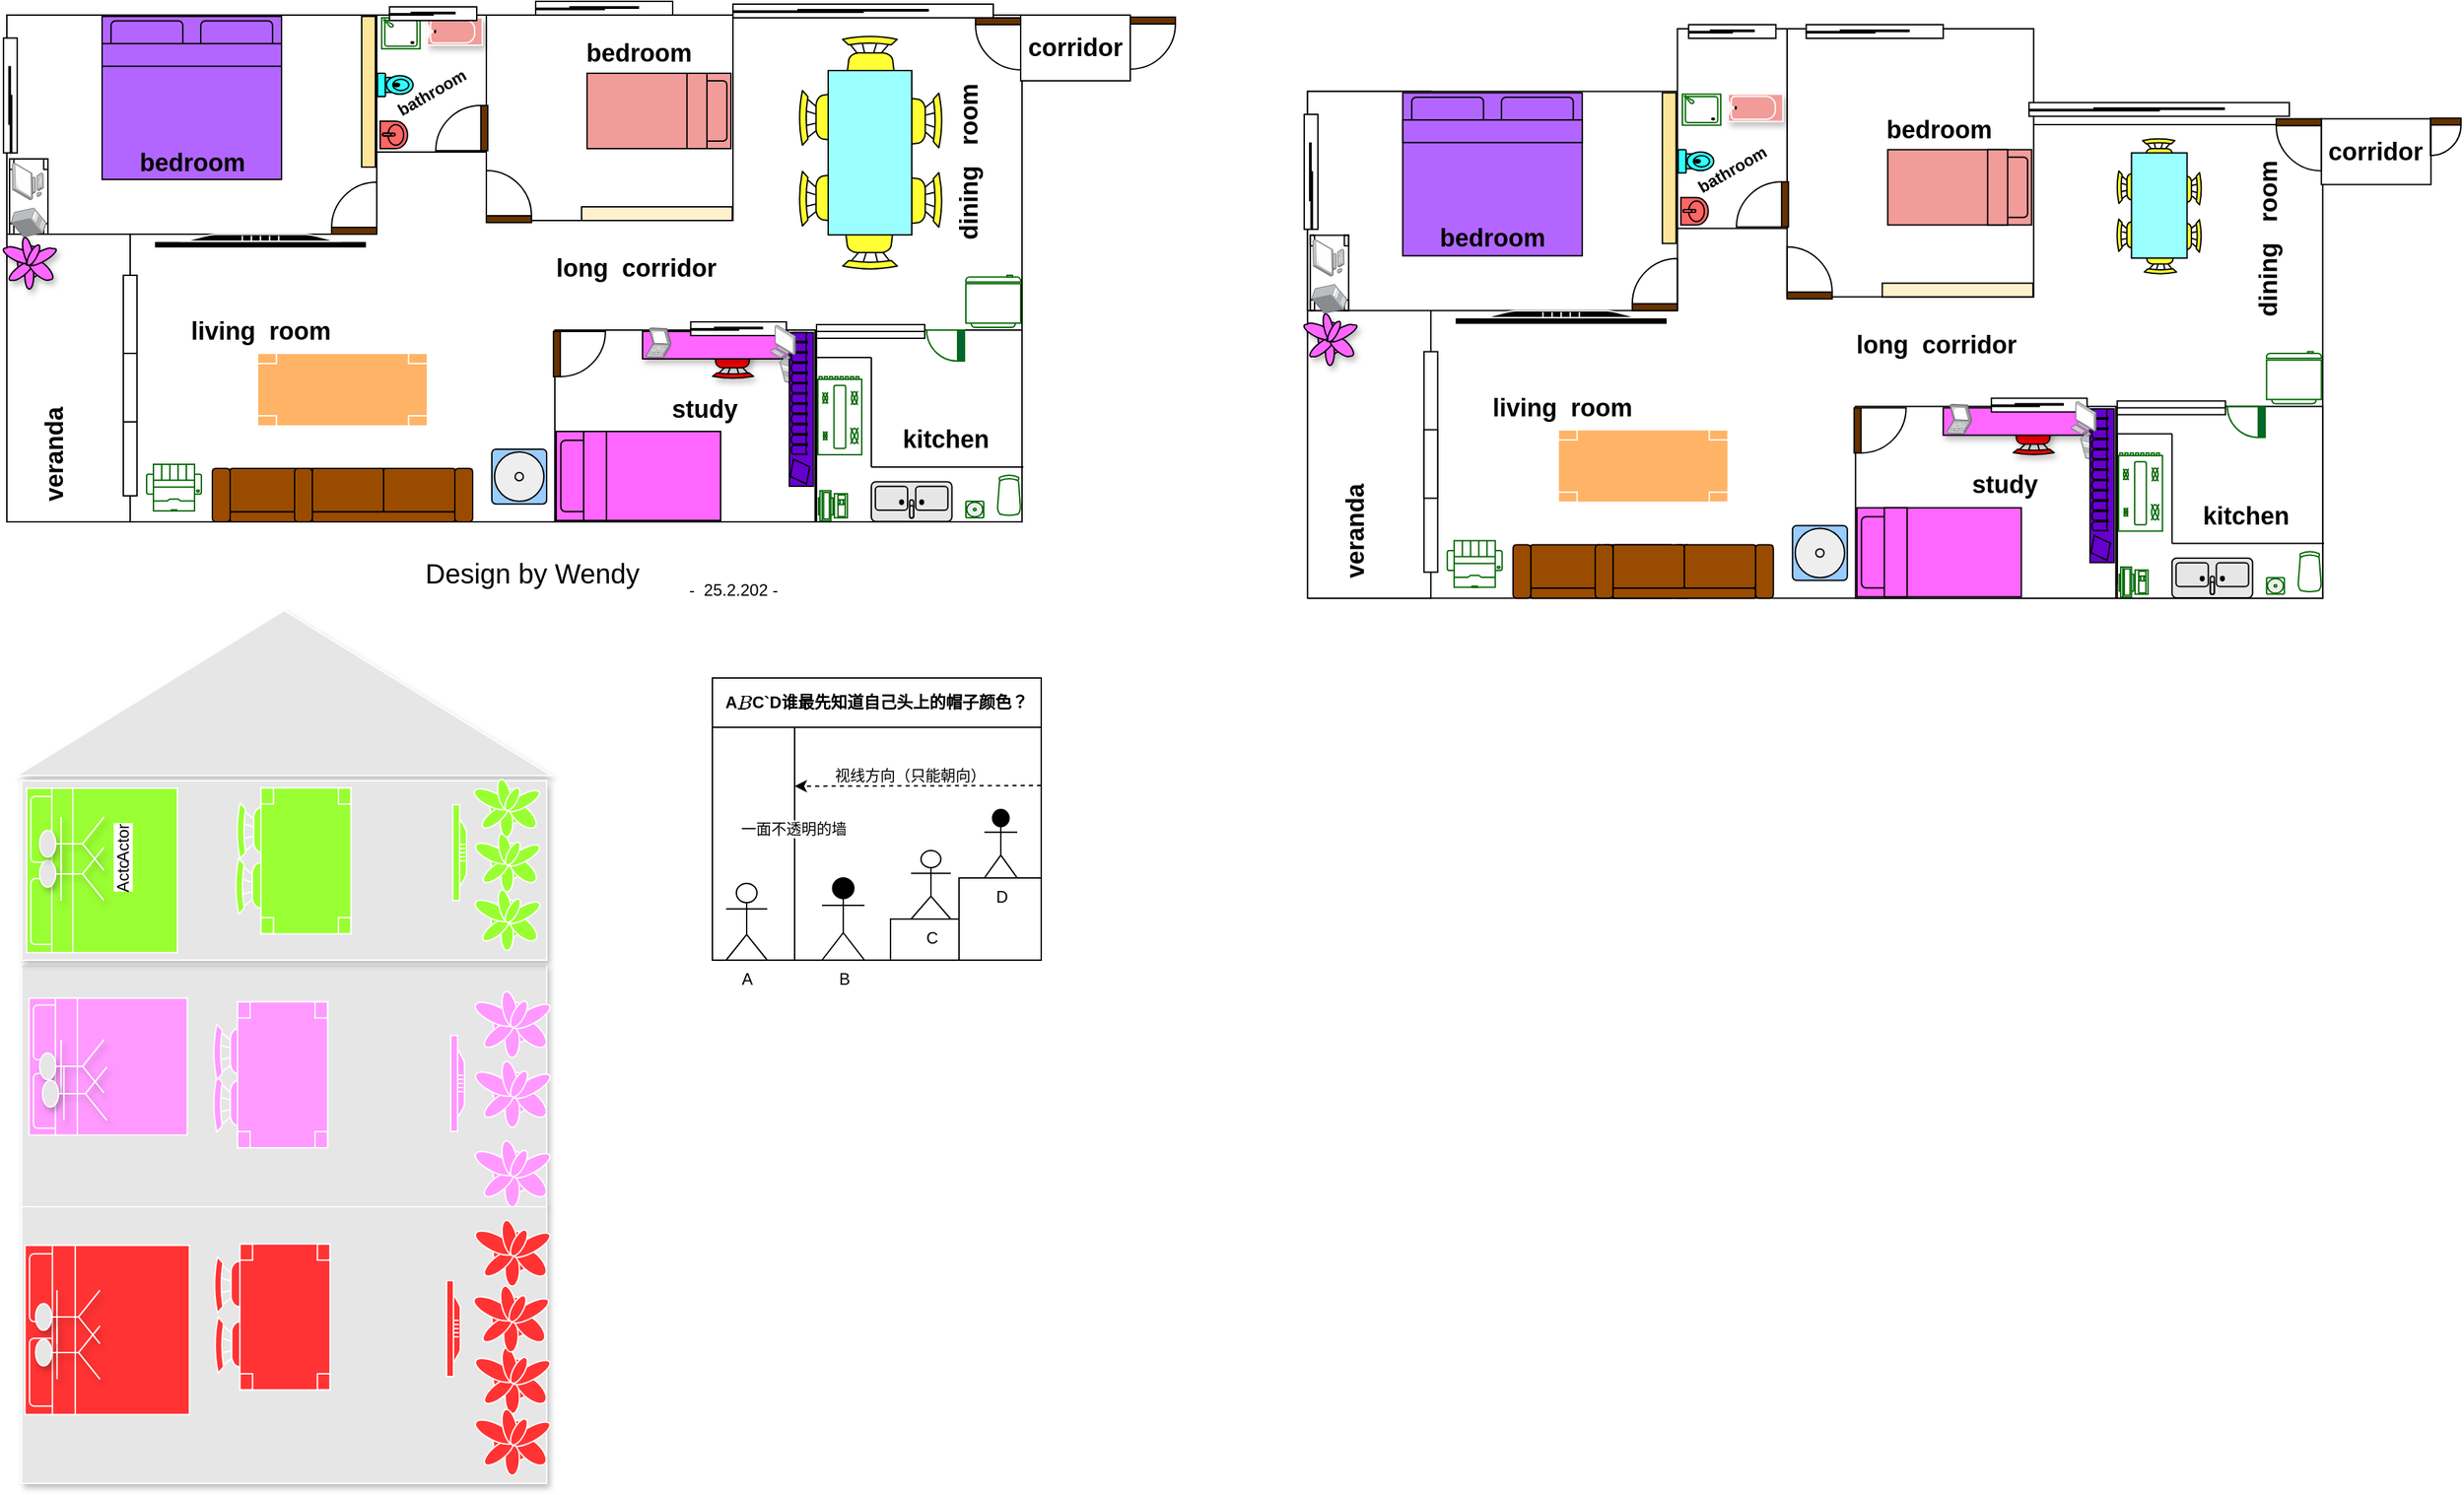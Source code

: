 <mxfile version="24.7.6">
  <diagram id="24tdBSW1BoV3ZYzvm1cO" name="Page-1">
    <mxGraphModel dx="1434" dy="738" grid="1" gridSize="10" guides="1" tooltips="1" connect="1" arrows="1" fold="1" page="1" pageScale="1" pageWidth="827" pageHeight="1169" math="0" shadow="0">
      <root>
        <mxCell id="0" />
        <mxCell id="1" parent="0" />
        <mxCell id="zgoeCQH34Uc6cHmjap-R-1" value="" style="rounded=0;whiteSpace=wrap;html=1;" parent="1" vertex="1">
          <mxGeometry x="41" y="60" width="740" height="370" as="geometry" />
        </mxCell>
        <mxCell id="zgoeCQH34Uc6cHmjap-R-2" value="" style="rounded=0;whiteSpace=wrap;html=1;" parent="1" vertex="1">
          <mxGeometry x="40" y="60" width="90" height="370" as="geometry" />
        </mxCell>
        <mxCell id="zgoeCQH34Uc6cHmjap-R-3" value="" style="rounded=0;whiteSpace=wrap;html=1;" parent="1" vertex="1">
          <mxGeometry x="125" y="250" width="10" height="161" as="geometry" />
        </mxCell>
        <mxCell id="zgoeCQH34Uc6cHmjap-R-4" value="" style="rounded=0;whiteSpace=wrap;html=1;" parent="1" vertex="1">
          <mxGeometry x="125" y="307" width="10" height="50" as="geometry" />
        </mxCell>
        <mxCell id="zgoeCQH34Uc6cHmjap-R-5" value="" style="rounded=0;whiteSpace=wrap;html=1;" parent="1" vertex="1">
          <mxGeometry x="40" y="60" width="270" height="160" as="geometry" />
        </mxCell>
        <mxCell id="zgoeCQH34Uc6cHmjap-R-6" value="" style="rounded=0;whiteSpace=wrap;html=1;" parent="1" vertex="1">
          <mxGeometry x="390" y="60" width="180" height="150" as="geometry" />
        </mxCell>
        <mxCell id="zgoeCQH34Uc6cHmjap-R-7" value="" style="rounded=0;whiteSpace=wrap;html=1;" parent="1" vertex="1">
          <mxGeometry x="310" y="60" width="80" height="100" as="geometry" />
        </mxCell>
        <mxCell id="zgoeCQH34Uc6cHmjap-R-8" value="&lt;font style=&quot;font-size: 18px&quot;&gt;&lt;b&gt;corridor&lt;/b&gt;&lt;/font&gt;" style="rounded=0;whiteSpace=wrap;html=1;" parent="1" vertex="1">
          <mxGeometry x="780" y="60" width="80" height="48" as="geometry" />
        </mxCell>
        <mxCell id="zgoeCQH34Uc6cHmjap-R-9" value="" style="rounded=0;whiteSpace=wrap;html=1;" parent="1" vertex="1">
          <mxGeometry x="631" y="290" width="150" height="140" as="geometry" />
        </mxCell>
        <mxCell id="zgoeCQH34Uc6cHmjap-R-10" value="" style="rounded=0;whiteSpace=wrap;html=1;" parent="1" vertex="1">
          <mxGeometry x="440" y="290" width="190" height="140" as="geometry" />
        </mxCell>
        <mxCell id="zgoeCQH34Uc6cHmjap-R-11" value="" style="verticalLabelPosition=bottom;html=1;verticalAlign=top;align=center;shape=mxgraph.floorplan.chair;shadow=0;fillColor=#FFFF33;" parent="1" vertex="1">
          <mxGeometry x="650" y="75" width="40" height="52" as="geometry" />
        </mxCell>
        <mxCell id="zgoeCQH34Uc6cHmjap-R-12" value="" style="verticalLabelPosition=bottom;html=1;verticalAlign=top;align=center;shape=mxgraph.floorplan.chair;shadow=0;direction=west;rotation=90;fillColor=#FFFF33;" parent="1" vertex="1">
          <mxGeometry x="624" y="168" width="40" height="52" as="geometry" />
        </mxCell>
        <mxCell id="zgoeCQH34Uc6cHmjap-R-13" value="" style="verticalLabelPosition=bottom;html=1;verticalAlign=top;align=center;shape=mxgraph.floorplan.chair;shadow=0;direction=north;fillColor=#FFFF33;" parent="1" vertex="1">
          <mxGeometry x="618" y="115" width="52" height="40" as="geometry" />
        </mxCell>
        <mxCell id="zgoeCQH34Uc6cHmjap-R-14" value="" style="verticalLabelPosition=bottom;html=1;verticalAlign=top;align=center;shape=mxgraph.floorplan.chair;shadow=0;direction=south;fillColor=#FFFF33;" parent="1" vertex="1">
          <mxGeometry x="671" y="175" width="52" height="40" as="geometry" />
        </mxCell>
        <mxCell id="zgoeCQH34Uc6cHmjap-R-15" value="" style="verticalLabelPosition=bottom;html=1;verticalAlign=top;align=center;shape=mxgraph.floorplan.chair;shadow=0;rotation=90;fillColor=#FFFF33;" parent="1" vertex="1">
          <mxGeometry x="677" y="111" width="40" height="52" as="geometry" />
        </mxCell>
        <mxCell id="zgoeCQH34Uc6cHmjap-R-16" value="" style="verticalLabelPosition=bottom;html=1;verticalAlign=top;align=center;shape=mxgraph.floorplan.chair;shadow=0;direction=west;fillColor=#FFFF33;" parent="1" vertex="1">
          <mxGeometry x="650" y="194" width="40" height="52" as="geometry" />
        </mxCell>
        <mxCell id="zgoeCQH34Uc6cHmjap-R-17" value="" style="shape=rect;shadow=0;rotation=90;fillColor=#99FFFF;" parent="1" vertex="1">
          <mxGeometry x="610" y="130" width="120" height="61" as="geometry" />
        </mxCell>
        <mxCell id="zgoeCQH34Uc6cHmjap-R-18" value="" style="verticalLabelPosition=bottom;html=1;verticalAlign=top;align=center;shape=mxgraph.floorplan.doorLeft;aspect=fixed;rotation=-180;fillColor=#663300;" parent="1" vertex="1">
          <mxGeometry x="277.06" y="185" width="32.94" height="35" as="geometry" />
        </mxCell>
        <mxCell id="zgoeCQH34Uc6cHmjap-R-19" value="" style="verticalLabelPosition=bottom;html=1;verticalAlign=top;align=center;shape=mxgraph.floorplan.doorLeft;aspect=fixed;rotation=-180;flipH=1;fillColor=#663300;" parent="1" vertex="1">
          <mxGeometry x="390" y="176.5" width="32.94" height="35" as="geometry" />
        </mxCell>
        <mxCell id="zgoeCQH34Uc6cHmjap-R-20" value="" style="verticalLabelPosition=bottom;html=1;verticalAlign=top;align=center;shape=mxgraph.floorplan.doorLeft;aspect=fixed;rotation=-90;flipH=0;flipV=1;fillColor=#663300;" parent="1" vertex="1">
          <mxGeometry x="357.06" y="125" width="32.94" height="35" as="geometry" />
        </mxCell>
        <mxCell id="zgoeCQH34Uc6cHmjap-R-21" value="" style="verticalLabelPosition=bottom;html=1;verticalAlign=top;align=center;shape=mxgraph.floorplan.sink_1;rotation=-90;fillColor=#FF6666;" parent="1" vertex="1">
          <mxGeometry x="312.5" y="137.5" width="20" height="20" as="geometry" />
        </mxCell>
        <mxCell id="zgoeCQH34Uc6cHmjap-R-22" value="" style="verticalLabelPosition=bottom;html=1;verticalAlign=top;align=center;shape=mxgraph.floorplan.toilet;rotation=-90;fillColor=#33FFFF;" parent="1" vertex="1">
          <mxGeometry x="315" y="98" width="17" height="26" as="geometry" />
        </mxCell>
        <mxCell id="zgoeCQH34Uc6cHmjap-R-23" value="" style="verticalLabelPosition=bottom;html=1;verticalAlign=top;align=center;shape=mxgraph.floorplan.doorLeft;aspect=fixed;rotation=90;flipH=0;flipV=1;fillColor=#663300;" parent="1" vertex="1">
          <mxGeometry x="440" y="290" width="32.94" height="35" as="geometry" />
        </mxCell>
        <mxCell id="zgoeCQH34Uc6cHmjap-R-24" value="" style="verticalLabelPosition=bottom;html=1;verticalAlign=top;align=center;shape=mxgraph.floorplan.bed_single;rotation=-90;fillColor=#FF66FF;" parent="1" vertex="1">
          <mxGeometry x="468.5" y="336.5" width="65" height="120" as="geometry" />
        </mxCell>
        <mxCell id="zgoeCQH34Uc6cHmjap-R-25" value="" style="verticalLabelPosition=bottom;html=1;verticalAlign=top;align=center;shape=mxgraph.floorplan.doorLeft;aspect=fixed;rotation=0;flipH=1;fillColor=#663300;" parent="1" vertex="1">
          <mxGeometry x="747.06" y="62" width="32.94" height="35" as="geometry" />
        </mxCell>
        <mxCell id="zgoeCQH34Uc6cHmjap-R-26" value="" style="verticalLabelPosition=bottom;html=1;verticalAlign=top;align=center;shape=mxgraph.floorplan.doorLeft;aspect=fixed;rotation=0;flipH=0;flipV=0;fillColor=#663300;" parent="1" vertex="1">
          <mxGeometry x="860" y="61.5" width="32.94" height="35" as="geometry" />
        </mxCell>
        <mxCell id="zgoeCQH34Uc6cHmjap-R-27" value="" style="group;fillColor=#994C00;" parent="1" vertex="1" connectable="0">
          <mxGeometry x="190" y="391" width="190" height="39" as="geometry" />
        </mxCell>
        <mxCell id="zgoeCQH34Uc6cHmjap-R-28" value="" style="verticalLabelPosition=bottom;html=1;verticalAlign=top;align=center;shape=mxgraph.floorplan.couch;rotation=-180;fillColor=#994C00;" parent="zgoeCQH34Uc6cHmjap-R-27" vertex="1">
          <mxGeometry width="130" height="39" as="geometry" />
        </mxCell>
        <mxCell id="zgoeCQH34Uc6cHmjap-R-29" value="" style="verticalLabelPosition=bottom;html=1;verticalAlign=top;align=center;shape=mxgraph.floorplan.couch;rotation=-180;fillColor=#994C00;" parent="zgoeCQH34Uc6cHmjap-R-27" vertex="1">
          <mxGeometry x="60" width="130" height="39" as="geometry" />
        </mxCell>
        <mxCell id="zgoeCQH34Uc6cHmjap-R-30" value="" style="verticalLabelPosition=bottom;html=1;verticalAlign=top;align=center;shape=mxgraph.floorplan.bed_double;fillColor=#B266FF;" parent="1" vertex="1">
          <mxGeometry x="109.5" y="61" width="131" height="119" as="geometry" />
        </mxCell>
        <mxCell id="zgoeCQH34Uc6cHmjap-R-31" value="" style="verticalLabelPosition=bottom;html=1;verticalAlign=top;align=center;shape=mxgraph.floorplan.wall;fillColor=#FFE599;direction=south;" parent="1" vertex="1">
          <mxGeometry x="275" y="61" width="58" height="110" as="geometry" />
        </mxCell>
        <mxCell id="zgoeCQH34Uc6cHmjap-R-32" value="" style="verticalLabelPosition=bottom;html=1;verticalAlign=top;align=center;shape=mxgraph.floorplan.water_cooler;fillColor=#99CCFF;" parent="1" vertex="1">
          <mxGeometry x="394" y="377" width="40" height="40" as="geometry" />
        </mxCell>
        <mxCell id="zgoeCQH34Uc6cHmjap-R-33" value="" style="verticalLabelPosition=bottom;html=1;verticalAlign=top;align=center;shape=mxgraph.floorplan.sink_double;rotation=-180;fillColor=#E6E6E6;" parent="1" vertex="1">
          <mxGeometry x="671" y="400.75" width="58.83" height="29" as="geometry" />
        </mxCell>
        <mxCell id="zgoeCQH34Uc6cHmjap-R-34" value="" style="verticalLabelPosition=bottom;html=1;verticalAlign=top;align=center;shape=mxgraph.floorplan.chair;shadow=1;direction=west;rotation=0;fillColor=#FF0000;" parent="1" vertex="1">
          <mxGeometry x="555" y="292.5" width="30" height="33" as="geometry" />
        </mxCell>
        <mxCell id="zgoeCQH34Uc6cHmjap-R-35" value="" style="rounded=0;whiteSpace=wrap;html=1;shadow=1;fillColor=#FF66FF;" parent="1" vertex="1">
          <mxGeometry x="504" y="291" width="106" height="20" as="geometry" />
        </mxCell>
        <mxCell id="zgoeCQH34Uc6cHmjap-R-36" value="" style="verticalLabelPosition=bottom;html=1;verticalAlign=top;align=center;shape=mxgraph.floorplan.bed_single;rotation=90;fillColor=#F19C99;" parent="1" vertex="1">
          <mxGeometry x="488.5" y="77.5" width="55" height="105" as="geometry" />
        </mxCell>
        <mxCell id="zgoeCQH34Uc6cHmjap-R-37" value="&lt;font style=&quot;font-size: 18px&quot;&gt;bedroom&lt;/font&gt;" style="text;html=1;align=center;verticalAlign=middle;resizable=0;points=[];autosize=1;fontStyle=1" parent="1" vertex="1">
          <mxGeometry x="125" y="157.5" width="100" height="20" as="geometry" />
        </mxCell>
        <mxCell id="zgoeCQH34Uc6cHmjap-R-38" value="&lt;font style=&quot;font-size: 12px&quot;&gt;bathroom&lt;/font&gt;" style="text;html=1;align=center;verticalAlign=middle;resizable=0;points=[];autosize=1;fontStyle=1;rotation=-30;" parent="1" vertex="1">
          <mxGeometry x="315" y="107" width="70" height="20" as="geometry" />
        </mxCell>
        <mxCell id="zgoeCQH34Uc6cHmjap-R-39" value="&lt;font style=&quot;font-size: 18px&quot;&gt;dining&amp;nbsp; &amp;nbsp;room&lt;/font&gt;" style="text;html=1;align=center;verticalAlign=middle;resizable=0;points=[];autosize=1;fontStyle=1;rotation=-90;" parent="1" vertex="1">
          <mxGeometry x="677.0" y="157.5" width="130" height="20" as="geometry" />
        </mxCell>
        <mxCell id="zgoeCQH34Uc6cHmjap-R-40" value="&lt;font style=&quot;font-size: 18px&quot;&gt;living&amp;nbsp; room&lt;/font&gt;" style="text;html=1;align=center;verticalAlign=middle;resizable=0;points=[];autosize=1;fontStyle=1" parent="1" vertex="1">
          <mxGeometry x="165.44" y="281" width="120" height="20" as="geometry" />
        </mxCell>
        <mxCell id="zgoeCQH34Uc6cHmjap-R-41" value="&lt;font style=&quot;font-size: 18px&quot;&gt;study&lt;/font&gt;" style="text;html=1;align=center;verticalAlign=middle;resizable=0;points=[];autosize=1;fontStyle=1" parent="1" vertex="1">
          <mxGeometry x="519" y="337.5" width="60" height="20" as="geometry" />
        </mxCell>
        <mxCell id="zgoeCQH34Uc6cHmjap-R-42" value="&lt;font style=&quot;font-size: 18px&quot;&gt;kitchen&lt;/font&gt;" style="text;html=1;align=center;verticalAlign=middle;resizable=0;points=[];autosize=1;fontStyle=1" parent="1" vertex="1">
          <mxGeometry x="685.0" y="360" width="80" height="20" as="geometry" />
        </mxCell>
        <mxCell id="zgoeCQH34Uc6cHmjap-R-43" value="&lt;font style=&quot;font-size: 18px&quot;&gt;bedroom&lt;/font&gt;" style="text;html=1;align=center;verticalAlign=middle;resizable=0;points=[];autosize=1;fontStyle=1" parent="1" vertex="1">
          <mxGeometry x="451" y="78" width="100" height="20" as="geometry" />
        </mxCell>
        <mxCell id="zgoeCQH34Uc6cHmjap-R-44" value="&lt;font style=&quot;font-size: 18px&quot;&gt;veranda&lt;/font&gt;" style="text;html=1;align=center;verticalAlign=middle;resizable=0;points=[];autosize=1;fontStyle=1;flipV=1;flipH=1;rotation=-90;" parent="1" vertex="1">
          <mxGeometry x="30" y="371" width="90" height="20" as="geometry" />
        </mxCell>
        <mxCell id="zgoeCQH34Uc6cHmjap-R-45" value="&lt;b&gt;&lt;font style=&quot;font-size: 18px&quot;&gt;long&amp;nbsp; corridor&lt;/font&gt;&lt;/b&gt;" style="text;html=1;align=center;verticalAlign=middle;resizable=0;points=[];autosize=1;" parent="1" vertex="1">
          <mxGeometry x="434" y="235" width="130" height="20" as="geometry" />
        </mxCell>
        <mxCell id="zgoeCQH34Uc6cHmjap-R-46" value="" style="verticalLabelPosition=bottom;html=1;verticalAlign=top;align=center;shape=mxgraph.floorplan.plant;shadow=1;fillColor=#FF66FF;" parent="1" vertex="1">
          <mxGeometry x="41" y="220" width="29" height="40" as="geometry" />
        </mxCell>
        <mxCell id="zgoeCQH34Uc6cHmjap-R-47" value="" style="verticalLabelPosition=bottom;html=1;verticalAlign=top;align=center;shape=mxgraph.floorplan.bathtub;shadow=1;strokeColor=#FFFFFF;fillColor=#F19C99;" parent="1" vertex="1">
          <mxGeometry x="347" y="62" width="40" height="20" as="geometry" />
        </mxCell>
        <mxCell id="zgoeCQH34Uc6cHmjap-R-48" value="" style="verticalLabelPosition=bottom;html=1;verticalAlign=top;align=center;shape=mxgraph.floorplan.wall;fillColor=#FFF2CC;direction=south;rotation=90;" parent="1" vertex="1">
          <mxGeometry x="485.5" y="150" width="58" height="110" as="geometry" />
        </mxCell>
        <mxCell id="zgoeCQH34Uc6cHmjap-R-49" value="" style="triangle;whiteSpace=wrap;html=1;shadow=1;strokeColor=#FFFFFF;fillColor=#E6E6E6;rotation=-90;" parent="1" vertex="1">
          <mxGeometry x="182.13" y="360" width="120.5" height="390" as="geometry" />
        </mxCell>
        <mxCell id="zgoeCQH34Uc6cHmjap-R-50" value="" style="rounded=0;whiteSpace=wrap;html=1;shadow=1;strokeColor=#FFFFFF;fillColor=#E6E6E6;" parent="1" vertex="1">
          <mxGeometry x="50.75" y="753" width="383.25" height="177" as="geometry" />
        </mxCell>
        <mxCell id="zgoeCQH34Uc6cHmjap-R-51" value="" style="rounded=0;whiteSpace=wrap;html=1;shadow=1;strokeColor=#FFFFFF;fillColor=#E6E6E6;" parent="1" vertex="1">
          <mxGeometry x="50.75" y="930" width="383.25" height="202" as="geometry" />
        </mxCell>
        <mxCell id="zgoeCQH34Uc6cHmjap-R-52" value="" style="rounded=0;whiteSpace=wrap;html=1;shadow=1;strokeColor=#FFFFFF;fillColor=#E6E6E6;" parent="1" vertex="1">
          <mxGeometry x="50.75" y="619" width="383.25" height="131" as="geometry" />
        </mxCell>
        <mxCell id="zgoeCQH34Uc6cHmjap-R-53" value="" style="verticalLabelPosition=bottom;html=1;verticalAlign=top;align=center;shape=mxgraph.floorplan.bed_double;shadow=0;strokeColor=#FFFFFF;fillColor=#99FF33;rotation=-90;" parent="1" vertex="1">
          <mxGeometry x="49.5" y="629.5" width="120" height="110" as="geometry" />
        </mxCell>
        <mxCell id="zgoeCQH34Uc6cHmjap-R-54" value="Actor" style="shape=umlActor;verticalLabelPosition=bottom;labelBackgroundColor=#ffffff;verticalAlign=top;html=1;outlineConnect=0;shadow=1;strokeColor=#FFFFFF;fillColor=#E6E6E6;rotation=-90;" parent="1" vertex="1">
          <mxGeometry x="67.94" y="663.5" width="39" height="47" as="geometry" />
        </mxCell>
        <mxCell id="zgoeCQH34Uc6cHmjap-R-55" value="Actor" style="shape=umlActor;verticalLabelPosition=bottom;labelBackgroundColor=#ffffff;verticalAlign=top;html=1;outlineConnect=0;shadow=1;strokeColor=#FFFFFF;fillColor=#E6E6E6;rotation=-90;" parent="1" vertex="1">
          <mxGeometry x="67.94" y="641.5" width="39" height="47" as="geometry" />
        </mxCell>
        <mxCell id="zgoeCQH34Uc6cHmjap-R-56" value="" style="verticalLabelPosition=bottom;html=1;verticalAlign=top;align=center;shape=mxgraph.floorplan.flat_tv;shadow=0;strokeColor=#FFFFFF;fillColor=#99FF33;rotation=90;" parent="1" vertex="1">
          <mxGeometry x="335.5" y="666.5" width="70" height="10" as="geometry" />
        </mxCell>
        <mxCell id="zgoeCQH34Uc6cHmjap-R-57" value="" style="verticalLabelPosition=bottom;html=1;verticalAlign=top;align=center;shape=mxgraph.floorplan.plant;shadow=0;strokeColor=#FFFFFF;fillColor=#FF99FF;" parent="1" vertex="1">
          <mxGeometry x="384" y="770" width="47" height="51" as="geometry" />
        </mxCell>
        <mxCell id="zgoeCQH34Uc6cHmjap-R-58" value="" style="verticalLabelPosition=bottom;html=1;verticalAlign=top;align=center;shape=mxgraph.floorplan.plant;shadow=0;strokeColor=#FFFFFF;fillColor=#FF99FF;" parent="1" vertex="1">
          <mxGeometry x="384.06" y="821" width="47" height="51" as="geometry" />
        </mxCell>
        <mxCell id="zgoeCQH34Uc6cHmjap-R-59" value="" style="verticalLabelPosition=bottom;html=1;verticalAlign=top;align=center;shape=mxgraph.floorplan.plant;shadow=0;strokeColor=#FFFFFF;fillColor=#FF99FF;" parent="1" vertex="1">
          <mxGeometry x="384" y="879" width="47" height="51" as="geometry" />
        </mxCell>
        <mxCell id="zgoeCQH34Uc6cHmjap-R-60" value="" style="verticalLabelPosition=bottom;html=1;verticalAlign=top;align=center;shape=mxgraph.floorplan.bed_double;shadow=0;strokeColor=#FFFFFF;fillColor=#FF99FF;rotation=-90;" parent="1" vertex="1">
          <mxGeometry x="63.94" y="770" width="100" height="115.5" as="geometry" />
        </mxCell>
        <mxCell id="zgoeCQH34Uc6cHmjap-R-61" value="" style="verticalLabelPosition=bottom;html=1;verticalAlign=top;align=center;shape=mxgraph.floorplan.flat_tv;shadow=0;strokeColor=#FFFFFF;fillColor=#FF99FF;rotation=90;" parent="1" vertex="1">
          <mxGeometry x="334" y="835" width="70" height="10" as="geometry" />
        </mxCell>
        <mxCell id="zgoeCQH34Uc6cHmjap-R-62" value="&lt;span style=&quot;color: rgba(0 , 0 , 0 , 0) ; font-family: monospace ; font-size: 0px ; background-color: rgb(248 , 249 , 250)&quot;&gt;%3CmxGraphModel%3E%3Croot%3E%3CmxCell%20id%3D%220%22%2F%3E%3CmxCell%20id%3D%221%22%20parent%3D%220%22%2F%3E%3CmxCell%20id%3D%222%22%20value%3D%22Actor%22%20style%3D%22shape%3DumlActor%3BverticalLabelPosition%3Dbottom%3BlabelBackgroundColor%3D%23ffffff%3BverticalAlign%3Dtop%3Bhtml%3D1%3BoutlineConnect%3D0%3Bshadow%3D1%3BstrokeColor%3D%23FFFFFF%3BfillColor%3D%23E6E6E6%3Brotation%3D-90%3B%22%20vertex%3D%221%22%20parent%3D%221%22%3E%3CmxGeometry%20x%3D%22393.94%22%20y%3D%22619.5%22%20width%3D%2239%22%20height%3D%2247%22%20as%3D%22geometry%22%2F%3E%3C%2FmxCell%3E%3C%2Froot%3E%3C%2FmxGraphModel%3E&lt;/span&gt;&lt;span style=&quot;color: rgba(0 , 0 , 0 , 0) ; font-family: monospace ; font-size: 0px ; background-color: rgb(248 , 249 , 250)&quot;&gt;%3CmxGraphModel%3E%3Croot%3E%3CmxCell%20id%3D%220%22%2F%3E%3CmxCell%20id%3D%221%22%20parent%3D%220%22%2F%3E%3CmxCell%20id%3D%222%22%20value%3D%22Actor%22%20style%3D%22shape%3DumlActor%3BverticalLabelPosition%3Dbottom%3BlabelBackgroundColor%3D%23ffffff%3BverticalAlign%3Dtop%3Bhtml%3D1%3BoutlineConnect%3D0%3Bshadow%3D1%3BstrokeColor%3D%23FFFFFF%3BfillColor%3D%23E6E6E6%3Brotation%3D-90%3B%22%20vertex%3D%221%22%20parent%3D%221%22%3E%3CmxGeometry%20x%3D%22393.94%22%20y%3D%22619.5%22%20width%3D%2239%22%20height%3D%2247%22%20as%3D%22geometry%22%2F%3E%3C%2FmxCell%3E%3C%2Froot%3E%3C%2FmxGraphModel%3E&lt;/span&gt;&lt;span style=&quot;color: rgba(0 , 0 , 0 , 0) ; font-family: monospace ; font-size: 0px ; background-color: rgb(248 , 249 , 250)&quot;&gt;%3CmxGraphModel%3E%3Croot%3E%3CmxCell%20id%3D%220%22%2F%3E%3CmxCell%20id%3D%221%22%20parent%3D%220%22%2F%3E%3CmxCell%20id%3D%222%22%20value%3D%22Actor%22%20style%3D%22shape%3DumlActor%3BverticalLabelPosition%3Dbottom%3BlabelBackgroundColor%3D%23ffffff%3BverticalAlign%3Dtop%3Bhtml%3D1%3BoutlineConnect%3D0%3Bshadow%3D1%3BstrokeColor%3D%23FFFFFF%3BfillColor%3D%23E6E6E6%3Brotation%3D-90%3B%22%20vertex%3D%221%22%20parent%3D%221%22%3E%3CmxGeometry%20x%3D%22393.94%22%20y%3D%22619.5%22%20width%3D%2239%22%20height%3D%2247%22%20as%3D%22geometry%22%2F%3E%3C%2FmxCell%3E%3C%2Froot%3E%3C%2FmxGraphModel%3E&lt;/span&gt;" style="shape=umlActor;verticalLabelPosition=bottom;labelBackgroundColor=#ffffff;verticalAlign=top;html=1;outlineConnect=0;shadow=1;strokeColor=#FFFFFF;fillColor=#E6E6E6;rotation=-90;" parent="1" vertex="1">
          <mxGeometry x="67.94" y="804" width="39" height="47" as="geometry" />
        </mxCell>
        <mxCell id="zgoeCQH34Uc6cHmjap-R-63" value="" style="shape=umlActor;verticalLabelPosition=bottom;labelBackgroundColor=#ffffff;verticalAlign=top;html=1;outlineConnect=0;shadow=1;strokeColor=#FFFFFF;fillColor=#E6E6E6;rotation=-90;" parent="1" vertex="1">
          <mxGeometry x="70" y="824" width="39" height="47" as="geometry" />
        </mxCell>
        <mxCell id="zgoeCQH34Uc6cHmjap-R-64" value="" style="verticalLabelPosition=bottom;html=1;verticalAlign=top;align=center;shape=mxgraph.floorplan.bed_double;shadow=0;strokeColor=#FFFFFF;fillColor=#FF3333;rotation=-90;" parent="1" vertex="1">
          <mxGeometry x="51.5" y="960" width="123.5" height="120" as="geometry" />
        </mxCell>
        <mxCell id="zgoeCQH34Uc6cHmjap-R-65" value="" style="shape=umlActor;verticalLabelPosition=bottom;labelBackgroundColor=#ffffff;verticalAlign=top;html=1;outlineConnect=0;shadow=1;strokeColor=#FFFFFF;fillColor=#E6E6E6;rotation=-90;" parent="1" vertex="1">
          <mxGeometry x="65" y="1013" width="39" height="47" as="geometry" />
        </mxCell>
        <mxCell id="zgoeCQH34Uc6cHmjap-R-66" value="" style="shape=umlActor;verticalLabelPosition=bottom;labelBackgroundColor=#ffffff;verticalAlign=top;html=1;outlineConnect=0;shadow=1;strokeColor=#FFFFFF;fillColor=#E6E6E6;rotation=-90;" parent="1" vertex="1">
          <mxGeometry x="64.94" y="987" width="39" height="47" as="geometry" />
        </mxCell>
        <mxCell id="zgoeCQH34Uc6cHmjap-R-67" value="" style="verticalLabelPosition=bottom;html=1;verticalAlign=top;align=center;shape=mxgraph.floorplan.flat_tv;shadow=0;strokeColor=#FFFFFF;fillColor=#FF3333;rotation=90;" parent="1" vertex="1">
          <mxGeometry x="331" y="1014" width="70" height="10" as="geometry" />
        </mxCell>
        <mxCell id="zgoeCQH34Uc6cHmjap-R-68" value="" style="verticalLabelPosition=bottom;html=1;verticalAlign=top;align=center;shape=mxgraph.floorplan.plant;shadow=0;strokeColor=#FFFFFF;fillColor=#FF3333;" parent="1" vertex="1">
          <mxGeometry x="384.06" y="1030" width="47" height="51" as="geometry" />
        </mxCell>
        <mxCell id="zgoeCQH34Uc6cHmjap-R-69" value="" style="verticalLabelPosition=bottom;html=1;verticalAlign=top;align=center;shape=mxgraph.floorplan.plant;shadow=0;strokeColor=#FFFFFF;fillColor=#FF3333;" parent="1" vertex="1">
          <mxGeometry x="383" y="985" width="47" height="51" as="geometry" />
        </mxCell>
        <mxCell id="zgoeCQH34Uc6cHmjap-R-70" value="" style="verticalLabelPosition=bottom;html=1;verticalAlign=top;align=center;shape=mxgraph.floorplan.plant;shadow=0;strokeColor=#FFFFFF;fillColor=#FF3333;" parent="1" vertex="1">
          <mxGeometry x="384" y="937" width="47" height="51" as="geometry" />
        </mxCell>
        <mxCell id="zgoeCQH34Uc6cHmjap-R-71" value="" style="verticalLabelPosition=bottom;html=1;verticalAlign=top;align=center;shape=mxgraph.floorplan.plant;shadow=0;strokeColor=#FFFFFF;fillColor=#FF3333;" parent="1" vertex="1">
          <mxGeometry x="384" y="1075" width="47" height="51" as="geometry" />
        </mxCell>
        <mxCell id="zgoeCQH34Uc6cHmjap-R-72" value="" style="verticalLabelPosition=bottom;html=1;verticalAlign=top;align=center;shape=mxgraph.floorplan.plant;shadow=0;strokeColor=#FFFFFF;fillColor=#99FF33;" parent="1" vertex="1">
          <mxGeometry x="384" y="655" width="40" height="45" as="geometry" />
        </mxCell>
        <mxCell id="zgoeCQH34Uc6cHmjap-R-73" value="&lt;span style=&quot;color: rgba(0 , 0 , 0 , 0) ; font-family: monospace ; font-size: 0px&quot;&gt;%3CmxGraphModel%3E%3Croot%3E%3CmxCell%20id%3D%220%22%2F%3E%3CmxCell%20id%3D%221%22%20parent%3D%220%22%2F%3E%3CmxCell%20id%3D%222%22%20value%3D%22%22%20style%3D%22verticalLabelPosition%3Dbottom%3Bhtml%3D1%3BverticalAlign%3Dtop%3Balign%3Dcenter%3Bshape%3Dmxgraph.floorplan.plant%3Bshadow%3D0%3BstrokeColor%3D%23FFFFFF%3BfillColor%3D%23FF3333%3B%22%20vertex%3D%221%22%20parent%3D%221%22%3E%3CmxGeometry%20x%3D%22570.5%22%20y%3D%22649%22%20width%3D%2247%22%20height%3D%2251%22%20as%3D%22geometry%22%2F%3E%3C%2FmxCell%3E%3C%2Froot%3E%3C%2FmxGraphModel%3E&lt;/span&gt;" style="verticalLabelPosition=bottom;html=1;verticalAlign=top;align=center;shape=mxgraph.floorplan.plant;shadow=0;strokeColor=#FFFFFF;fillColor=#99FF33;" parent="1" vertex="1">
          <mxGeometry x="383" y="615.5" width="41" height="44.5" as="geometry" />
        </mxCell>
        <mxCell id="zgoeCQH34Uc6cHmjap-R-74" value="&lt;span style=&quot;color: rgba(0 , 0 , 0 , 0) ; font-family: monospace ; font-size: 0px&quot;&gt;V&lt;/span&gt;&lt;span style=&quot;color: rgba(0 , 0 , 0 , 0) ; font-family: monospace ; font-size: 0px&quot;&gt;%3CmxGraphModel%3E%3Croot%3E%3CmxCell%20id%3D%220%22%2F%3E%3CmxCell%20id%3D%221%22%20parent%3D%220%22%2F%3E%3CmxCell%20id%3D%222%22%20value%3D%22%26lt%3Bspan%20style%3D%26quot%3Bcolor%3A%20rgba(0%20%2C%200%20%2C%200%20%2C%200)%20%3B%20font-family%3A%20monospace%20%3B%20font-size%3A%200px%26quot%3B%26gt%3B%253CmxGraphModel%253E%253Croot%253E%253CmxCell%2520id%253D%25220%2522%252F%253E%253CmxCell%2520id%253D%25221%2522%2520parent%253D%25220%2522%252F%253E%253CmxCell%2520id%253D%25222%2522%2520value%253D%2522%2522%2520style%253D%2522verticalLabelPosition%253Dbottom%253Bhtml%253D1%253BverticalAlign%253Dtop%253Balign%253Dcenter%253Bshape%253Dmxgraph.floorplan.plant%253Bshadow%253D0%253BstrokeColor%253D%2523FFFFFF%253BfillColor%253D%2523FF3333%253B%2522%2520vertex%253D%25221%2522%2520parent%253D%25221%2522%253E%253CmxGeometry%2520x%253D%2522570.5%2522%2520y%253D%2522649%2522%2520width%253D%252247%2522%2520height%253D%252251%2522%2520as%253D%2522geometry%2522%252F%253E%253C%252FmxCell%253E%253C%252Froot%253E%253C%252FmxGraphModel%253E%26lt%3B%2Fspan%26gt%3B%22%20style%3D%22verticalLabelPosition%3Dbottom%3Bhtml%3D1%3BverticalAlign%3Dtop%3Balign%3Dcenter%3Bshape%3Dmxgraph.floorplan.plant%3Bshadow%3D0%3BstrokeColor%3D%23FFFFFF%3BfillColor%3D%23FF3333%3B%22%20vertex%3D%221%22%20parent%3D%221%22%3E%3CmxGeometry%20x%3D%22580.5%22%20y%3D%22659%22%20width%3D%2247%22%20height%3D%2251%22%20as%3D%22geometry%22%2F%3E%3C%2FmxCell%3E%3C%2Froot%3E%3C%2FmxGraphModel%3E&lt;/span&gt;" style="verticalLabelPosition=bottom;html=1;verticalAlign=top;align=center;shape=mxgraph.floorplan.plant;shadow=0;strokeColor=#FFFFFF;fillColor=#99FF33;" parent="1" vertex="1">
          <mxGeometry x="384" y="696" width="40" height="47" as="geometry" />
        </mxCell>
        <mxCell id="zgoeCQH34Uc6cHmjap-R-75" value="" style="verticalLabelPosition=bottom;html=1;verticalAlign=top;align=center;shape=mxgraph.floorplan.flat_tv;shadow=0;strokeColor=#FFFFFF;fillColor=#000000;" parent="1" vertex="1">
          <mxGeometry x="147.63" y="220.17" width="155" height="10" as="geometry" />
        </mxCell>
        <mxCell id="zgoeCQH34Uc6cHmjap-R-76" value="" style="verticalLabelPosition=bottom;html=1;verticalAlign=top;align=center;shape=mxgraph.floorplan.chair;shadow=0;strokeColor=#FFFFFF;fillColor=#FF99FF;rotation=-90;" parent="1" vertex="1">
          <mxGeometry x="196" y="829" width="41" height="52" as="geometry" />
        </mxCell>
        <mxCell id="zgoeCQH34Uc6cHmjap-R-77" value="" style="verticalLabelPosition=bottom;html=1;verticalAlign=top;align=center;shape=mxgraph.floorplan.chair;shadow=0;strokeColor=#FFFFFF;fillColor=#FF99FF;rotation=-90;" parent="1" vertex="1">
          <mxGeometry x="196" y="791" width="41" height="52" as="geometry" />
        </mxCell>
        <mxCell id="zgoeCQH34Uc6cHmjap-R-78" value="" style="verticalLabelPosition=bottom;html=1;verticalAlign=top;align=center;shape=mxgraph.floorplan.table;shadow=0;strokeColor=#FFFFFF;fillColor=#FF99FF;rotation=-90;" parent="1" vertex="1">
          <mxGeometry x="187.97" y="800.79" width="106.62" height="65.81" as="geometry" />
        </mxCell>
        <mxCell id="zgoeCQH34Uc6cHmjap-R-79" value="" style="verticalLabelPosition=bottom;html=1;verticalAlign=top;align=center;shape=mxgraph.floorplan.chair;shadow=0;strokeColor=#FFFFFF;fillColor=#FF3333;rotation=-90;" parent="1" vertex="1">
          <mxGeometry x="196.97" y="1005" width="41" height="52" as="geometry" />
        </mxCell>
        <mxCell id="zgoeCQH34Uc6cHmjap-R-80" value="" style="verticalLabelPosition=bottom;html=1;verticalAlign=top;align=center;shape=mxgraph.floorplan.chair;shadow=0;strokeColor=#FFFFFF;fillColor=#FF3333;rotation=-90;" parent="1" vertex="1">
          <mxGeometry x="196.5" y="961" width="41" height="52" as="geometry" />
        </mxCell>
        <mxCell id="zgoeCQH34Uc6cHmjap-R-81" value="" style="verticalLabelPosition=bottom;html=1;verticalAlign=top;align=center;shape=mxgraph.floorplan.chair;shadow=0;strokeColor=#FFFFFF;fillColor=#99FF33;rotation=-90;" parent="1" vertex="1">
          <mxGeometry x="213" y="629.5" width="41" height="52" as="geometry" />
        </mxCell>
        <mxCell id="zgoeCQH34Uc6cHmjap-R-82" value="" style="verticalLabelPosition=bottom;html=1;verticalAlign=top;align=center;shape=mxgraph.floorplan.chair;shadow=0;strokeColor=#FFFFFF;fillColor=#99FF33;rotation=-90;" parent="1" vertex="1">
          <mxGeometry x="212" y="670" width="41" height="52" as="geometry" />
        </mxCell>
        <mxCell id="zgoeCQH34Uc6cHmjap-R-83" value="" style="verticalLabelPosition=bottom;html=1;verticalAlign=top;align=center;shape=mxgraph.floorplan.table;shadow=0;strokeColor=#FFFFFF;fillColor=#99FF33;rotation=-90;" parent="1" vertex="1">
          <mxGeometry x="205" y="644.6" width="106.62" height="65.81" as="geometry" />
        </mxCell>
        <mxCell id="zgoeCQH34Uc6cHmjap-R-84" value="" style="verticalLabelPosition=bottom;html=1;verticalAlign=top;align=center;shape=mxgraph.floorplan.table;shadow=0;strokeColor=#FFFFFF;fillColor=#FF3333;rotation=-90;" parent="1" vertex="1">
          <mxGeometry x="189.69" y="977.6" width="106.62" height="65.81" as="geometry" />
        </mxCell>
        <mxCell id="zgoeCQH34Uc6cHmjap-R-85" value="Design by Wendy&amp;nbsp;" style="text;html=1;align=center;verticalAlign=middle;resizable=0;points=[];autosize=1;fontSize=20;" parent="1" vertex="1">
          <mxGeometry x="371.19" y="456.5" width="110" height="20" as="geometry" />
        </mxCell>
        <mxCell id="zgoeCQH34Uc6cHmjap-R-86" value="-&amp;nbsp; 25.2.202 -" style="text;html=1;align=center;verticalAlign=middle;resizable=0;points=[];autosize=1;" parent="1" vertex="1">
          <mxGeometry x="525" y="470" width="90" height="20" as="geometry" />
        </mxCell>
        <mxCell id="zgoeCQH34Uc6cHmjap-R-87" value="" style="verticalLabelPosition=bottom;html=1;verticalAlign=top;align=center;shape=mxgraph.floorplan.table;shadow=0;strokeColor=#FFFFFF;fillColor=#FFB366;" parent="1" vertex="1">
          <mxGeometry x="223" y="307" width="124" height="53" as="geometry" />
        </mxCell>
        <mxCell id="zgoeCQH34Uc6cHmjap-R-88" value="" style="points=[];aspect=fixed;html=1;align=center;shadow=0;dashed=0;image;image=img/lib/allied_telesis/computer_and_terminals/Laptop.svg;rotation=-30;" parent="1" vertex="1">
          <mxGeometry x="502.83" y="287.32" width="23.41" height="23.75" as="geometry" />
        </mxCell>
        <mxCell id="zgoeCQH34Uc6cHmjap-R-89" value="" style="rounded=0;whiteSpace=wrap;html=1;fillColor=#FFFFFF;" parent="1" vertex="1">
          <mxGeometry x="555" y="580" width="240" height="170" as="geometry" />
        </mxCell>
        <mxCell id="zgoeCQH34Uc6cHmjap-R-90" value="" style="endArrow=none;html=1;" parent="1" edge="1">
          <mxGeometry width="50" height="50" relative="1" as="geometry">
            <mxPoint x="615" y="750" as="sourcePoint" />
            <mxPoint x="615" y="580" as="targetPoint" />
            <Array as="points" />
          </mxGeometry>
        </mxCell>
        <mxCell id="zgoeCQH34Uc6cHmjap-R-91" value="一面不透明的墙" style="edgeLabel;html=1;align=center;verticalAlign=middle;resizable=0;points=[];" parent="zgoeCQH34Uc6cHmjap-R-90" vertex="1" connectable="0">
          <mxGeometry x="0.129" y="1" relative="1" as="geometry">
            <mxPoint as="offset" />
          </mxGeometry>
        </mxCell>
        <mxCell id="zgoeCQH34Uc6cHmjap-R-92" value="" style="rounded=0;whiteSpace=wrap;html=1;" parent="1" vertex="1">
          <mxGeometry x="685" y="720" width="50" height="30" as="geometry" />
        </mxCell>
        <mxCell id="zgoeCQH34Uc6cHmjap-R-93" value="" style="rounded=0;whiteSpace=wrap;html=1;" parent="1" vertex="1">
          <mxGeometry x="735" y="690" width="60" height="60" as="geometry" />
        </mxCell>
        <mxCell id="zgoeCQH34Uc6cHmjap-R-94" value="A" style="shape=umlActor;verticalLabelPosition=bottom;verticalAlign=top;html=1;outlineConnect=0;fillColor=#FFFFFF;" parent="1" vertex="1">
          <mxGeometry x="565" y="694" width="30" height="56" as="geometry" />
        </mxCell>
        <mxCell id="zgoeCQH34Uc6cHmjap-R-95" value="B" style="shape=umlActor;verticalLabelPosition=bottom;verticalAlign=top;html=1;outlineConnect=0;fillColor=#000000;" parent="1" vertex="1">
          <mxGeometry x="635" y="690" width="31" height="60" as="geometry" />
        </mxCell>
        <mxCell id="zgoeCQH34Uc6cHmjap-R-96" value="D" style="shape=umlActor;verticalLabelPosition=bottom;verticalAlign=top;html=1;outlineConnect=0;fillColor=#000000;" parent="1" vertex="1">
          <mxGeometry x="753.5" y="640" width="24" height="50" as="geometry" />
        </mxCell>
        <mxCell id="zgoeCQH34Uc6cHmjap-R-97" value="&lt;font style=&quot;vertical-align: inherit&quot;&gt;&lt;font style=&quot;vertical-align: inherit&quot;&gt;&lt;b&gt;A`B`C`D谁最先知道自己头上的帽子颜色？&lt;/b&gt;&lt;/font&gt;&lt;/font&gt;" style="rounded=0;whiteSpace=wrap;html=1;fillColor=#FFFFFF;" parent="1" vertex="1">
          <mxGeometry x="555" y="544" width="240" height="36" as="geometry" />
        </mxCell>
        <mxCell id="zgoeCQH34Uc6cHmjap-R-98" value="C" style="shape=umlActor;verticalLabelPosition=bottom;verticalAlign=top;html=1;outlineConnect=0;" parent="1" vertex="1">
          <mxGeometry x="700" y="670" width="29" height="50" as="geometry" />
        </mxCell>
        <mxCell id="zgoeCQH34Uc6cHmjap-R-99" value="" style="endArrow=classic;html=1;exitX=1;exitY=0.25;exitDx=0;exitDy=0;dashed=1;" parent="1" source="zgoeCQH34Uc6cHmjap-R-89" edge="1">
          <mxGeometry width="50" height="50" relative="1" as="geometry">
            <mxPoint x="615" y="644" as="sourcePoint" />
            <mxPoint x="615" y="623" as="targetPoint" />
          </mxGeometry>
        </mxCell>
        <mxCell id="zgoeCQH34Uc6cHmjap-R-100" value="视线方向（只能朝向）" style="edgeLabel;html=1;align=center;verticalAlign=middle;resizable=0;points=[];" parent="zgoeCQH34Uc6cHmjap-R-99" vertex="1" connectable="0">
          <mxGeometry x="0.144" relative="1" as="geometry">
            <mxPoint x="7" y="-8" as="offset" />
          </mxGeometry>
        </mxCell>
        <mxCell id="zgoeCQH34Uc6cHmjap-R-101" value="" style="verticalLabelPosition=bottom;html=1;verticalAlign=top;align=center;shape=mxgraph.floorplan.table;" parent="1" vertex="1">
          <mxGeometry x="42" y="165" width="28" height="55" as="geometry" />
        </mxCell>
        <mxCell id="zgoeCQH34Uc6cHmjap-R-102" value="" style="points=[];aspect=fixed;html=1;align=center;shadow=0;dashed=0;image;image=img/lib/allied_telesis/computer_and_terminals/Personal_Computer.svg;flipV=0;direction=east;flipH=1;rotation=-60;" parent="1" vertex="1">
          <mxGeometry x="43" y="166" width="22" height="29.82" as="geometry" />
        </mxCell>
        <mxCell id="zgoeCQH34Uc6cHmjap-R-103" value="" style="points=[];aspect=fixed;html=1;align=center;shadow=0;dashed=0;image;image=img/lib/allied_telesis/computer_and_terminals/Server_Desktop.svg;flipH=1;rotation=-40;" parent="1" vertex="1">
          <mxGeometry x="45.94" y="198.82" width="20" height="25.35" as="geometry" />
        </mxCell>
        <mxCell id="zgoeCQH34Uc6cHmjap-R-104" value="" style="points=[];aspect=fixed;html=1;align=center;shadow=0;dashed=0;image;image=img/lib/allied_telesis/computer_and_terminals/Server_Desktop.svg;rotation=-15;" parent="1" vertex="1">
          <mxGeometry x="605" y="303.5" width="20.51" height="26" as="geometry" />
        </mxCell>
        <mxCell id="zgoeCQH34Uc6cHmjap-R-105" value="" style="verticalLabelPosition=bottom;html=1;verticalAlign=top;align=center;shape=mxgraph.floorplan.bookcase;fontFamily=Helvetica;fontSize=12;fontColor=#000000;strokeColor=#000000;fillColor=#6600CC;rotation=90;" parent="1" vertex="1">
          <mxGeometry x="563.82" y="339.07" width="112.25" height="17.62" as="geometry" />
        </mxCell>
        <mxCell id="zgoeCQH34Uc6cHmjap-R-106" value="" style="verticalLabelPosition=bottom;html=1;verticalAlign=top;align=center;shape=mxgraph.floorplan.windowGlider;dx=0.25;rotation=-90;" parent="1" vertex="1">
          <mxGeometry x="0.62" y="113.22" width="83.88" height="10.98" as="geometry" />
        </mxCell>
        <mxCell id="zgoeCQH34Uc6cHmjap-R-107" value="" style="verticalLabelPosition=bottom;html=1;verticalAlign=top;align=center;shape=mxgraph.floorplan.windowGlider;dx=0.25;" parent="1" vertex="1">
          <mxGeometry x="426" y="50" width="100" height="10" as="geometry" />
        </mxCell>
        <mxCell id="zgoeCQH34Uc6cHmjap-R-108" value="" style="verticalLabelPosition=bottom;html=1;verticalAlign=top;align=center;shape=mxgraph.floorplan.windowGlider;dx=0.25;" parent="1" vertex="1">
          <mxGeometry x="539.18" y="287" width="69.82" height="4" as="geometry" />
        </mxCell>
        <mxCell id="zgoeCQH34Uc6cHmjap-R-109" value="" style="verticalLabelPosition=bottom;html=1;verticalAlign=top;align=center;shape=mxgraph.floorplan.windowGlider;dx=0.25;" parent="1" vertex="1">
          <mxGeometry x="570" y="52" width="190" height="10" as="geometry" />
        </mxCell>
        <mxCell id="zgoeCQH34Uc6cHmjap-R-110" value="" style="verticalLabelPosition=bottom;html=1;verticalAlign=top;align=center;shape=mxgraph.floorplan.window;" parent="1" vertex="1">
          <mxGeometry x="631" y="286" width="79" height="10" as="geometry" />
        </mxCell>
        <mxCell id="zgoeCQH34Uc6cHmjap-R-111" value="" style="verticalLabelPosition=bottom;html=1;verticalAlign=top;align=center;shape=mxgraph.floorplan.printer;strokeColor=#006600;fillColor=#FFFFFF;" parent="1" vertex="1">
          <mxGeometry x="142" y="388" width="40" height="34" as="geometry" />
        </mxCell>
        <mxCell id="zgoeCQH34Uc6cHmjap-R-112" value="" style="verticalLabelPosition=bottom;html=1;verticalAlign=top;align=center;shape=mxgraph.floorplan.range_2;strokeColor=#006600;fillColor=#FFFFFF;rotation=-180;" parent="1" vertex="1">
          <mxGeometry x="632" y="324" width="32" height="57" as="geometry" />
        </mxCell>
        <mxCell id="zgoeCQH34Uc6cHmjap-R-113" value="" style="verticalLabelPosition=bottom;html=1;verticalAlign=top;align=center;shape=mxgraph.floorplan.refrigerator;strokeColor=#006600;fillColor=#FFFFFF;flipV=1;" parent="1" vertex="1">
          <mxGeometry x="740" y="250" width="40" height="38" as="geometry" />
        </mxCell>
        <mxCell id="zgoeCQH34Uc6cHmjap-R-114" value="" style="group" parent="1" vertex="1" connectable="0">
          <mxGeometry x="631" y="310" width="151" height="122" as="geometry" />
        </mxCell>
        <mxCell id="zgoeCQH34Uc6cHmjap-R-115" value="" style="endArrow=none;html=1;" parent="zgoeCQH34Uc6cHmjap-R-114" edge="1">
          <mxGeometry width="50" height="50" relative="1" as="geometry">
            <mxPoint y="110" as="sourcePoint" />
            <mxPoint as="targetPoint" />
          </mxGeometry>
        </mxCell>
        <mxCell id="zgoeCQH34Uc6cHmjap-R-116" value="" style="endArrow=none;html=1;" parent="zgoeCQH34Uc6cHmjap-R-114" edge="1">
          <mxGeometry width="50" height="50" relative="1" as="geometry">
            <mxPoint x="40" as="sourcePoint" />
            <mxPoint as="targetPoint" />
          </mxGeometry>
        </mxCell>
        <mxCell id="zgoeCQH34Uc6cHmjap-R-117" value="" style="endArrow=none;html=1;" parent="zgoeCQH34Uc6cHmjap-R-114" edge="1">
          <mxGeometry width="50" height="50" relative="1" as="geometry">
            <mxPoint x="40" y="80" as="sourcePoint" />
            <mxPoint x="40" as="targetPoint" />
          </mxGeometry>
        </mxCell>
        <mxCell id="zgoeCQH34Uc6cHmjap-R-118" value="" style="endArrow=none;html=1;" parent="zgoeCQH34Uc6cHmjap-R-114" edge="1">
          <mxGeometry width="50" height="50" relative="1" as="geometry">
            <mxPoint x="151" y="80" as="sourcePoint" />
            <mxPoint x="40" y="80" as="targetPoint" />
          </mxGeometry>
        </mxCell>
        <mxCell id="zgoeCQH34Uc6cHmjap-R-119" value="" style="verticalLabelPosition=bottom;html=1;verticalAlign=top;align=center;shape=mxgraph.floorplan.water_cooler;strokeColor=#006600;fillColor=#FFFFFF;" parent="zgoeCQH34Uc6cHmjap-R-114" vertex="1">
          <mxGeometry x="109" y="105" width="13" height="12" as="geometry" />
        </mxCell>
        <mxCell id="zgoeCQH34Uc6cHmjap-R-120" value="" style="verticalLabelPosition=bottom;html=1;verticalAlign=top;align=center;shape=mxgraph.floorplan.shower;strokeColor=#006600;fillColor=#FFFFFF;rotation=-90;" parent="1" vertex="1">
          <mxGeometry x="316.31" y="59.31" width="22.62" height="28" as="geometry" />
        </mxCell>
        <mxCell id="zgoeCQH34Uc6cHmjap-R-121" value="" style="verticalLabelPosition=bottom;html=1;verticalAlign=top;align=center;shape=mxgraph.floorplan.windowGlider;dx=0.25;" parent="1" vertex="1">
          <mxGeometry x="319.31" y="57" width="63.69" height="4" as="geometry" />
        </mxCell>
        <mxCell id="zgoeCQH34Uc6cHmjap-R-122" value="" style="verticalLabelPosition=bottom;html=1;verticalAlign=top;align=center;shape=mxgraph.floorplan.doorLeft;aspect=fixed;strokeColor=#006600;flipH=0;rotation=90;fillColor=#006633;" parent="1" vertex="1">
          <mxGeometry x="715.68" y="289.32" width="22.59" height="24" as="geometry" />
        </mxCell>
        <mxCell id="zgoeCQH34Uc6cHmjap-R-123" value="" style="verticalLabelPosition=bottom;html=1;verticalAlign=top;align=center;shape=mxgraph.floorplan.workstation;strokeColor=#006600;fillColor=#FFFFFF;rotation=-90;" parent="1" vertex="1">
          <mxGeometry x="632" y="407.75" width="22" height="21" as="geometry" />
        </mxCell>
        <mxCell id="zgoeCQH34Uc6cHmjap-R-124" value="" style="verticalLabelPosition=bottom;html=1;verticalAlign=top;align=center;shape=mxgraph.floorplan.office_chair;strokeColor=#006600;fillColor=#FFFFFF;flipV=0;flipH=1;" parent="1" vertex="1">
          <mxGeometry x="763" y="395.5" width="17" height="30" as="geometry" />
        </mxCell>
        <mxCell id="zgoeCQH34Uc6cHmjap-R-125" value="" style="points=[];aspect=fixed;html=1;align=center;shadow=0;dashed=0;image;image=img/lib/allied_telesis/computer_and_terminals/Personal_Computer.svg;rotation=0;" parent="1" vertex="1">
          <mxGeometry x="597.18" y="286.25" width="18.82" height="25.5" as="geometry" />
        </mxCell>
        <mxCell id="D-KCKCwvEtQZyQp4DDMc-1" value="" style="rounded=0;whiteSpace=wrap;html=1;" vertex="1" parent="1">
          <mxGeometry x="990.38" y="140" width="740" height="345.75" as="geometry" />
        </mxCell>
        <mxCell id="D-KCKCwvEtQZyQp4DDMc-2" value="" style="rounded=0;whiteSpace=wrap;html=1;" vertex="1" parent="1">
          <mxGeometry x="989.38" y="115.75" width="90" height="370" as="geometry" />
        </mxCell>
        <mxCell id="D-KCKCwvEtQZyQp4DDMc-3" value="" style="rounded=0;whiteSpace=wrap;html=1;" vertex="1" parent="1">
          <mxGeometry x="1074.38" y="305.75" width="10" height="161" as="geometry" />
        </mxCell>
        <mxCell id="D-KCKCwvEtQZyQp4DDMc-4" value="" style="rounded=0;whiteSpace=wrap;html=1;" vertex="1" parent="1">
          <mxGeometry x="1074.38" y="362.75" width="10" height="50" as="geometry" />
        </mxCell>
        <mxCell id="D-KCKCwvEtQZyQp4DDMc-5" value="" style="rounded=0;whiteSpace=wrap;html=1;" vertex="1" parent="1">
          <mxGeometry x="989.38" y="115.75" width="270" height="160" as="geometry" />
        </mxCell>
        <mxCell id="D-KCKCwvEtQZyQp4DDMc-6" value="" style="rounded=0;whiteSpace=wrap;html=1;" vertex="1" parent="1">
          <mxGeometry x="1339.38" y="70" width="180" height="195.75" as="geometry" />
        </mxCell>
        <mxCell id="D-KCKCwvEtQZyQp4DDMc-7" value="" style="rounded=0;whiteSpace=wrap;html=1;" vertex="1" parent="1">
          <mxGeometry x="1259.38" y="70" width="80" height="145.75" as="geometry" />
        </mxCell>
        <mxCell id="D-KCKCwvEtQZyQp4DDMc-8" value="&lt;font style=&quot;font-size: 18px&quot;&gt;&lt;b&gt;corridor&lt;/b&gt;&lt;/font&gt;" style="rounded=0;whiteSpace=wrap;html=1;" vertex="1" parent="1">
          <mxGeometry x="1729.38" y="135.75" width="80" height="48" as="geometry" />
        </mxCell>
        <mxCell id="D-KCKCwvEtQZyQp4DDMc-9" value="" style="rounded=0;whiteSpace=wrap;html=1;" vertex="1" parent="1">
          <mxGeometry x="1580.38" y="345.75" width="150" height="140" as="geometry" />
        </mxCell>
        <mxCell id="D-KCKCwvEtQZyQp4DDMc-10" value="" style="rounded=0;whiteSpace=wrap;html=1;" vertex="1" parent="1">
          <mxGeometry x="1389.38" y="345.75" width="190" height="140" as="geometry" />
        </mxCell>
        <mxCell id="D-KCKCwvEtQZyQp4DDMc-18" value="" style="verticalLabelPosition=bottom;html=1;verticalAlign=top;align=center;shape=mxgraph.floorplan.doorLeft;aspect=fixed;rotation=-180;fillColor=#663300;" vertex="1" parent="1">
          <mxGeometry x="1226.44" y="240.75" width="32.94" height="35" as="geometry" />
        </mxCell>
        <mxCell id="D-KCKCwvEtQZyQp4DDMc-19" value="" style="verticalLabelPosition=bottom;html=1;verticalAlign=top;align=center;shape=mxgraph.floorplan.doorLeft;aspect=fixed;rotation=-180;flipH=1;fillColor=#663300;" vertex="1" parent="1">
          <mxGeometry x="1339.38" y="232.25" width="32.94" height="35" as="geometry" />
        </mxCell>
        <mxCell id="D-KCKCwvEtQZyQp4DDMc-20" value="" style="verticalLabelPosition=bottom;html=1;verticalAlign=top;align=center;shape=mxgraph.floorplan.doorLeft;aspect=fixed;rotation=-90;flipH=0;flipV=1;fillColor=#663300;" vertex="1" parent="1">
          <mxGeometry x="1306.44" y="180.75" width="32.94" height="35" as="geometry" />
        </mxCell>
        <mxCell id="D-KCKCwvEtQZyQp4DDMc-21" value="" style="verticalLabelPosition=bottom;html=1;verticalAlign=top;align=center;shape=mxgraph.floorplan.sink_1;rotation=-90;fillColor=#FF6666;" vertex="1" parent="1">
          <mxGeometry x="1261.88" y="193.25" width="20" height="20" as="geometry" />
        </mxCell>
        <mxCell id="D-KCKCwvEtQZyQp4DDMc-22" value="" style="verticalLabelPosition=bottom;html=1;verticalAlign=top;align=center;shape=mxgraph.floorplan.toilet;rotation=-90;fillColor=#33FFFF;" vertex="1" parent="1">
          <mxGeometry x="1264.38" y="153.75" width="17" height="26" as="geometry" />
        </mxCell>
        <mxCell id="D-KCKCwvEtQZyQp4DDMc-23" value="" style="verticalLabelPosition=bottom;html=1;verticalAlign=top;align=center;shape=mxgraph.floorplan.doorLeft;aspect=fixed;rotation=90;flipH=0;flipV=1;fillColor=#663300;" vertex="1" parent="1">
          <mxGeometry x="1389.38" y="345.75" width="32.94" height="35" as="geometry" />
        </mxCell>
        <mxCell id="D-KCKCwvEtQZyQp4DDMc-24" value="" style="verticalLabelPosition=bottom;html=1;verticalAlign=top;align=center;shape=mxgraph.floorplan.bed_single;rotation=-90;fillColor=#FF66FF;" vertex="1" parent="1">
          <mxGeometry x="1417.88" y="392.25" width="65" height="120" as="geometry" />
        </mxCell>
        <mxCell id="D-KCKCwvEtQZyQp4DDMc-25" value="" style="verticalLabelPosition=bottom;html=1;verticalAlign=top;align=center;shape=mxgraph.floorplan.doorLeft;aspect=fixed;rotation=0;flipH=1;fillColor=#663300;" vertex="1" parent="1">
          <mxGeometry x="1696.44" y="135.75" width="32.94" height="35" as="geometry" />
        </mxCell>
        <mxCell id="D-KCKCwvEtQZyQp4DDMc-26" value="" style="verticalLabelPosition=bottom;html=1;verticalAlign=top;align=center;shape=mxgraph.floorplan.doorLeft;aspect=fixed;rotation=0;flipH=0;flipV=0;fillColor=#663300;" vertex="1" parent="1">
          <mxGeometry x="1809" y="135.25" width="22.32" height="23.72" as="geometry" />
        </mxCell>
        <mxCell id="D-KCKCwvEtQZyQp4DDMc-27" value="" style="group;fillColor=#994C00;" vertex="1" connectable="0" parent="1">
          <mxGeometry x="1139.38" y="446.75" width="190" height="39" as="geometry" />
        </mxCell>
        <mxCell id="D-KCKCwvEtQZyQp4DDMc-28" value="" style="verticalLabelPosition=bottom;html=1;verticalAlign=top;align=center;shape=mxgraph.floorplan.couch;rotation=-180;fillColor=#994C00;" vertex="1" parent="D-KCKCwvEtQZyQp4DDMc-27">
          <mxGeometry width="130" height="39" as="geometry" />
        </mxCell>
        <mxCell id="D-KCKCwvEtQZyQp4DDMc-29" value="" style="verticalLabelPosition=bottom;html=1;verticalAlign=top;align=center;shape=mxgraph.floorplan.couch;rotation=-180;fillColor=#994C00;" vertex="1" parent="D-KCKCwvEtQZyQp4DDMc-27">
          <mxGeometry x="60" width="130" height="39" as="geometry" />
        </mxCell>
        <mxCell id="D-KCKCwvEtQZyQp4DDMc-30" value="" style="verticalLabelPosition=bottom;html=1;verticalAlign=top;align=center;shape=mxgraph.floorplan.bed_double;fillColor=#B266FF;" vertex="1" parent="1">
          <mxGeometry x="1058.88" y="116.75" width="131" height="119" as="geometry" />
        </mxCell>
        <mxCell id="D-KCKCwvEtQZyQp4DDMc-31" value="" style="verticalLabelPosition=bottom;html=1;verticalAlign=top;align=center;shape=mxgraph.floorplan.wall;fillColor=#FFE599;direction=south;" vertex="1" parent="1">
          <mxGeometry x="1224.38" y="116.75" width="58" height="110" as="geometry" />
        </mxCell>
        <mxCell id="D-KCKCwvEtQZyQp4DDMc-32" value="" style="verticalLabelPosition=bottom;html=1;verticalAlign=top;align=center;shape=mxgraph.floorplan.water_cooler;fillColor=#99CCFF;" vertex="1" parent="1">
          <mxGeometry x="1343.38" y="432.75" width="40" height="40" as="geometry" />
        </mxCell>
        <mxCell id="D-KCKCwvEtQZyQp4DDMc-33" value="" style="verticalLabelPosition=bottom;html=1;verticalAlign=top;align=center;shape=mxgraph.floorplan.sink_double;rotation=-180;fillColor=#E6E6E6;" vertex="1" parent="1">
          <mxGeometry x="1620.38" y="456.5" width="58.83" height="29" as="geometry" />
        </mxCell>
        <mxCell id="D-KCKCwvEtQZyQp4DDMc-34" value="" style="verticalLabelPosition=bottom;html=1;verticalAlign=top;align=center;shape=mxgraph.floorplan.chair;shadow=1;direction=west;rotation=0;fillColor=#FF0000;" vertex="1" parent="1">
          <mxGeometry x="1504.38" y="348.25" width="30" height="33" as="geometry" />
        </mxCell>
        <mxCell id="D-KCKCwvEtQZyQp4DDMc-35" value="" style="rounded=0;whiteSpace=wrap;html=1;shadow=1;fillColor=#FF66FF;" vertex="1" parent="1">
          <mxGeometry x="1453.38" y="346.75" width="106" height="20" as="geometry" />
        </mxCell>
        <mxCell id="D-KCKCwvEtQZyQp4DDMc-36" value="" style="verticalLabelPosition=bottom;html=1;verticalAlign=top;align=center;shape=mxgraph.floorplan.bed_single;rotation=90;fillColor=#F19C99;" vertex="1" parent="1">
          <mxGeometry x="1437.88" y="133.25" width="55" height="105" as="geometry" />
        </mxCell>
        <mxCell id="D-KCKCwvEtQZyQp4DDMc-37" value="&lt;font style=&quot;font-size: 18px&quot;&gt;bedroom&lt;/font&gt;" style="text;html=1;align=center;verticalAlign=middle;resizable=0;points=[];autosize=1;fontStyle=1" vertex="1" parent="1">
          <mxGeometry x="1074.38" y="213.25" width="100" height="20" as="geometry" />
        </mxCell>
        <mxCell id="D-KCKCwvEtQZyQp4DDMc-38" value="&lt;font style=&quot;font-size: 12px&quot;&gt;bathroom&lt;/font&gt;" style="text;html=1;align=center;verticalAlign=middle;resizable=0;points=[];autosize=1;fontStyle=1;rotation=-30;" vertex="1" parent="1">
          <mxGeometry x="1264.38" y="162.75" width="70" height="20" as="geometry" />
        </mxCell>
        <mxCell id="D-KCKCwvEtQZyQp4DDMc-39" value="&lt;font style=&quot;font-size: 18px&quot;&gt;dining&amp;nbsp; &amp;nbsp;room&lt;/font&gt;" style="text;html=1;align=center;verticalAlign=middle;resizable=0;points=[];autosize=1;fontStyle=1;rotation=-90;" vertex="1" parent="1">
          <mxGeometry x="1626.38" y="213.25" width="130" height="20" as="geometry" />
        </mxCell>
        <mxCell id="D-KCKCwvEtQZyQp4DDMc-40" value="&lt;font style=&quot;font-size: 18px&quot;&gt;living&amp;nbsp; room&lt;/font&gt;" style="text;html=1;align=center;verticalAlign=middle;resizable=0;points=[];autosize=1;fontStyle=1" vertex="1" parent="1">
          <mxGeometry x="1114.82" y="336.75" width="120" height="20" as="geometry" />
        </mxCell>
        <mxCell id="D-KCKCwvEtQZyQp4DDMc-41" value="&lt;font style=&quot;font-size: 18px&quot;&gt;study&lt;/font&gt;" style="text;html=1;align=center;verticalAlign=middle;resizable=0;points=[];autosize=1;fontStyle=1" vertex="1" parent="1">
          <mxGeometry x="1468.38" y="393.25" width="60" height="20" as="geometry" />
        </mxCell>
        <mxCell id="D-KCKCwvEtQZyQp4DDMc-42" value="&lt;font style=&quot;font-size: 18px&quot;&gt;kitchen&lt;/font&gt;" style="text;html=1;align=center;verticalAlign=middle;resizable=0;points=[];autosize=1;fontStyle=1" vertex="1" parent="1">
          <mxGeometry x="1634.38" y="415.75" width="80" height="20" as="geometry" />
        </mxCell>
        <mxCell id="D-KCKCwvEtQZyQp4DDMc-43" value="&lt;font style=&quot;font-size: 18px&quot;&gt;bedroom&lt;/font&gt;" style="text;html=1;align=center;verticalAlign=middle;resizable=0;points=[];autosize=1;fontStyle=1" vertex="1" parent="1">
          <mxGeometry x="1400.38" y="133.75" width="100" height="20" as="geometry" />
        </mxCell>
        <mxCell id="D-KCKCwvEtQZyQp4DDMc-44" value="&lt;font style=&quot;font-size: 18px&quot;&gt;veranda&lt;/font&gt;" style="text;html=1;align=center;verticalAlign=middle;resizable=0;points=[];autosize=1;fontStyle=1;flipV=1;flipH=1;rotation=-90;" vertex="1" parent="1">
          <mxGeometry x="979.38" y="426.75" width="90" height="20" as="geometry" />
        </mxCell>
        <mxCell id="D-KCKCwvEtQZyQp4DDMc-45" value="&lt;b&gt;&lt;font style=&quot;font-size: 18px&quot;&gt;long&amp;nbsp; corridor&lt;/font&gt;&lt;/b&gt;" style="text;html=1;align=center;verticalAlign=middle;resizable=0;points=[];autosize=1;" vertex="1" parent="1">
          <mxGeometry x="1383.38" y="290.75" width="130" height="20" as="geometry" />
        </mxCell>
        <mxCell id="D-KCKCwvEtQZyQp4DDMc-46" value="" style="verticalLabelPosition=bottom;html=1;verticalAlign=top;align=center;shape=mxgraph.floorplan.plant;shadow=1;fillColor=#FF66FF;" vertex="1" parent="1">
          <mxGeometry x="990.38" y="275.75" width="29" height="40" as="geometry" />
        </mxCell>
        <mxCell id="D-KCKCwvEtQZyQp4DDMc-47" value="" style="verticalLabelPosition=bottom;html=1;verticalAlign=top;align=center;shape=mxgraph.floorplan.bathtub;shadow=1;strokeColor=#FFFFFF;fillColor=#F19C99;" vertex="1" parent="1">
          <mxGeometry x="1296.38" y="117.75" width="40" height="20" as="geometry" />
        </mxCell>
        <mxCell id="D-KCKCwvEtQZyQp4DDMc-48" value="" style="verticalLabelPosition=bottom;html=1;verticalAlign=top;align=center;shape=mxgraph.floorplan.wall;fillColor=#FFF2CC;direction=south;rotation=90;" vertex="1" parent="1">
          <mxGeometry x="1434.88" y="205.75" width="58" height="110" as="geometry" />
        </mxCell>
        <mxCell id="D-KCKCwvEtQZyQp4DDMc-49" value="" style="verticalLabelPosition=bottom;html=1;verticalAlign=top;align=center;shape=mxgraph.floorplan.flat_tv;shadow=0;strokeColor=#FFFFFF;fillColor=#000000;" vertex="1" parent="1">
          <mxGeometry x="1097.01" y="275.92" width="155" height="10" as="geometry" />
        </mxCell>
        <mxCell id="D-KCKCwvEtQZyQp4DDMc-50" value="" style="verticalLabelPosition=bottom;html=1;verticalAlign=top;align=center;shape=mxgraph.floorplan.table;shadow=0;strokeColor=#FFFFFF;fillColor=#FFB366;" vertex="1" parent="1">
          <mxGeometry x="1172.38" y="362.75" width="124" height="53" as="geometry" />
        </mxCell>
        <mxCell id="D-KCKCwvEtQZyQp4DDMc-51" value="" style="points=[];aspect=fixed;html=1;align=center;shadow=0;dashed=0;image;image=img/lib/allied_telesis/computer_and_terminals/Laptop.svg;rotation=-30;" vertex="1" parent="1">
          <mxGeometry x="1452.21" y="343.07" width="23.41" height="23.75" as="geometry" />
        </mxCell>
        <mxCell id="D-KCKCwvEtQZyQp4DDMc-52" value="" style="verticalLabelPosition=bottom;html=1;verticalAlign=top;align=center;shape=mxgraph.floorplan.table;" vertex="1" parent="1">
          <mxGeometry x="991.38" y="220.75" width="28" height="55" as="geometry" />
        </mxCell>
        <mxCell id="D-KCKCwvEtQZyQp4DDMc-53" value="" style="points=[];aspect=fixed;html=1;align=center;shadow=0;dashed=0;image;image=img/lib/allied_telesis/computer_and_terminals/Personal_Computer.svg;flipV=0;direction=east;flipH=1;rotation=-60;" vertex="1" parent="1">
          <mxGeometry x="992.38" y="221.75" width="22" height="29.82" as="geometry" />
        </mxCell>
        <mxCell id="D-KCKCwvEtQZyQp4DDMc-54" value="" style="points=[];aspect=fixed;html=1;align=center;shadow=0;dashed=0;image;image=img/lib/allied_telesis/computer_and_terminals/Server_Desktop.svg;flipH=1;rotation=-40;" vertex="1" parent="1">
          <mxGeometry x="995.32" y="254.57" width="20" height="25.35" as="geometry" />
        </mxCell>
        <mxCell id="D-KCKCwvEtQZyQp4DDMc-55" value="" style="points=[];aspect=fixed;html=1;align=center;shadow=0;dashed=0;image;image=img/lib/allied_telesis/computer_and_terminals/Server_Desktop.svg;rotation=-15;" vertex="1" parent="1">
          <mxGeometry x="1554.38" y="359.25" width="20.51" height="26" as="geometry" />
        </mxCell>
        <mxCell id="D-KCKCwvEtQZyQp4DDMc-56" value="" style="verticalLabelPosition=bottom;html=1;verticalAlign=top;align=center;shape=mxgraph.floorplan.bookcase;fontFamily=Helvetica;fontSize=12;fontColor=#000000;strokeColor=#000000;fillColor=#6600CC;rotation=90;" vertex="1" parent="1">
          <mxGeometry x="1513.2" y="394.82" width="112.25" height="17.62" as="geometry" />
        </mxCell>
        <mxCell id="D-KCKCwvEtQZyQp4DDMc-57" value="" style="verticalLabelPosition=bottom;html=1;verticalAlign=top;align=center;shape=mxgraph.floorplan.windowGlider;dx=0.25;rotation=-90;" vertex="1" parent="1">
          <mxGeometry x="950" y="168.97" width="83.88" height="10.98" as="geometry" />
        </mxCell>
        <mxCell id="D-KCKCwvEtQZyQp4DDMc-58" value="" style="verticalLabelPosition=bottom;html=1;verticalAlign=top;align=center;shape=mxgraph.floorplan.windowGlider;dx=0.25;" vertex="1" parent="1">
          <mxGeometry x="1353.38" y="67" width="100" height="10" as="geometry" />
        </mxCell>
        <mxCell id="D-KCKCwvEtQZyQp4DDMc-59" value="" style="verticalLabelPosition=bottom;html=1;verticalAlign=top;align=center;shape=mxgraph.floorplan.windowGlider;dx=0.25;" vertex="1" parent="1">
          <mxGeometry x="1488.56" y="342.75" width="69.82" height="4" as="geometry" />
        </mxCell>
        <mxCell id="D-KCKCwvEtQZyQp4DDMc-60" value="" style="verticalLabelPosition=bottom;html=1;verticalAlign=top;align=center;shape=mxgraph.floorplan.windowGlider;dx=0.25;" vertex="1" parent="1">
          <mxGeometry x="1516" y="117.75" width="190" height="22.25" as="geometry" />
        </mxCell>
        <mxCell id="D-KCKCwvEtQZyQp4DDMc-61" value="" style="verticalLabelPosition=bottom;html=1;verticalAlign=top;align=center;shape=mxgraph.floorplan.window;" vertex="1" parent="1">
          <mxGeometry x="1580.38" y="341.75" width="79" height="10" as="geometry" />
        </mxCell>
        <mxCell id="D-KCKCwvEtQZyQp4DDMc-62" value="" style="verticalLabelPosition=bottom;html=1;verticalAlign=top;align=center;shape=mxgraph.floorplan.printer;strokeColor=#006600;fillColor=#FFFFFF;" vertex="1" parent="1">
          <mxGeometry x="1091.38" y="443.75" width="40" height="34" as="geometry" />
        </mxCell>
        <mxCell id="D-KCKCwvEtQZyQp4DDMc-63" value="" style="verticalLabelPosition=bottom;html=1;verticalAlign=top;align=center;shape=mxgraph.floorplan.range_2;strokeColor=#006600;fillColor=#FFFFFF;rotation=-180;" vertex="1" parent="1">
          <mxGeometry x="1581.38" y="379.75" width="32" height="57" as="geometry" />
        </mxCell>
        <mxCell id="D-KCKCwvEtQZyQp4DDMc-64" value="" style="verticalLabelPosition=bottom;html=1;verticalAlign=top;align=center;shape=mxgraph.floorplan.refrigerator;strokeColor=#006600;fillColor=#FFFFFF;flipV=1;" vertex="1" parent="1">
          <mxGeometry x="1689.38" y="305.75" width="40" height="38" as="geometry" />
        </mxCell>
        <mxCell id="D-KCKCwvEtQZyQp4DDMc-65" value="" style="group" vertex="1" connectable="0" parent="1">
          <mxGeometry x="1580.38" y="365.75" width="151" height="122" as="geometry" />
        </mxCell>
        <mxCell id="D-KCKCwvEtQZyQp4DDMc-66" value="" style="endArrow=none;html=1;" edge="1" parent="D-KCKCwvEtQZyQp4DDMc-65">
          <mxGeometry width="50" height="50" relative="1" as="geometry">
            <mxPoint y="110" as="sourcePoint" />
            <mxPoint as="targetPoint" />
          </mxGeometry>
        </mxCell>
        <mxCell id="D-KCKCwvEtQZyQp4DDMc-67" value="" style="endArrow=none;html=1;" edge="1" parent="D-KCKCwvEtQZyQp4DDMc-65">
          <mxGeometry width="50" height="50" relative="1" as="geometry">
            <mxPoint x="40" as="sourcePoint" />
            <mxPoint as="targetPoint" />
          </mxGeometry>
        </mxCell>
        <mxCell id="D-KCKCwvEtQZyQp4DDMc-68" value="" style="endArrow=none;html=1;" edge="1" parent="D-KCKCwvEtQZyQp4DDMc-65">
          <mxGeometry width="50" height="50" relative="1" as="geometry">
            <mxPoint x="40" y="80" as="sourcePoint" />
            <mxPoint x="40" as="targetPoint" />
          </mxGeometry>
        </mxCell>
        <mxCell id="D-KCKCwvEtQZyQp4DDMc-69" value="" style="endArrow=none;html=1;" edge="1" parent="D-KCKCwvEtQZyQp4DDMc-65">
          <mxGeometry width="50" height="50" relative="1" as="geometry">
            <mxPoint x="151" y="80" as="sourcePoint" />
            <mxPoint x="40" y="80" as="targetPoint" />
          </mxGeometry>
        </mxCell>
        <mxCell id="D-KCKCwvEtQZyQp4DDMc-70" value="" style="verticalLabelPosition=bottom;html=1;verticalAlign=top;align=center;shape=mxgraph.floorplan.water_cooler;strokeColor=#006600;fillColor=#FFFFFF;" vertex="1" parent="D-KCKCwvEtQZyQp4DDMc-65">
          <mxGeometry x="109" y="105" width="13" height="12" as="geometry" />
        </mxCell>
        <mxCell id="D-KCKCwvEtQZyQp4DDMc-71" value="" style="verticalLabelPosition=bottom;html=1;verticalAlign=top;align=center;shape=mxgraph.floorplan.shower;strokeColor=#006600;fillColor=#FFFFFF;rotation=-90;" vertex="1" parent="1">
          <mxGeometry x="1265.69" y="115.06" width="22.62" height="28" as="geometry" />
        </mxCell>
        <mxCell id="D-KCKCwvEtQZyQp4DDMc-72" value="" style="verticalLabelPosition=bottom;html=1;verticalAlign=top;align=center;shape=mxgraph.floorplan.windowGlider;dx=0.25;" vertex="1" parent="1">
          <mxGeometry x="1267.54" y="70" width="63.69" height="4" as="geometry" />
        </mxCell>
        <mxCell id="D-KCKCwvEtQZyQp4DDMc-73" value="" style="verticalLabelPosition=bottom;html=1;verticalAlign=top;align=center;shape=mxgraph.floorplan.doorLeft;aspect=fixed;strokeColor=#006600;flipH=0;rotation=90;fillColor=#006633;" vertex="1" parent="1">
          <mxGeometry x="1665.06" y="345.07" width="22.59" height="24" as="geometry" />
        </mxCell>
        <mxCell id="D-KCKCwvEtQZyQp4DDMc-74" value="" style="verticalLabelPosition=bottom;html=1;verticalAlign=top;align=center;shape=mxgraph.floorplan.workstation;strokeColor=#006600;fillColor=#FFFFFF;rotation=-90;" vertex="1" parent="1">
          <mxGeometry x="1581.38" y="463.5" width="22" height="21" as="geometry" />
        </mxCell>
        <mxCell id="D-KCKCwvEtQZyQp4DDMc-75" value="" style="verticalLabelPosition=bottom;html=1;verticalAlign=top;align=center;shape=mxgraph.floorplan.office_chair;strokeColor=#006600;fillColor=#FFFFFF;flipV=0;flipH=1;" vertex="1" parent="1">
          <mxGeometry x="1712.38" y="451.25" width="17" height="30" as="geometry" />
        </mxCell>
        <mxCell id="D-KCKCwvEtQZyQp4DDMc-76" value="" style="points=[];aspect=fixed;html=1;align=center;shadow=0;dashed=0;image;image=img/lib/allied_telesis/computer_and_terminals/Personal_Computer.svg;rotation=0;" vertex="1" parent="1">
          <mxGeometry x="1546.56" y="342" width="18.82" height="25.5" as="geometry" />
        </mxCell>
        <mxCell id="D-KCKCwvEtQZyQp4DDMc-77" value="" style="group" vertex="1" connectable="0" parent="1">
          <mxGeometry x="1580" y="150" width="62" height="99.25" as="geometry" />
        </mxCell>
        <mxCell id="D-KCKCwvEtQZyQp4DDMc-11" value="" style="verticalLabelPosition=bottom;html=1;verticalAlign=top;align=center;shape=mxgraph.floorplan.chair;shadow=0;fillColor=#FFFF33;" vertex="1" parent="D-KCKCwvEtQZyQp4DDMc-77">
          <mxGeometry x="18.895" width="23.619" height="30.904" as="geometry" />
        </mxCell>
        <mxCell id="D-KCKCwvEtQZyQp4DDMc-12" value="" style="verticalLabelPosition=bottom;html=1;verticalAlign=top;align=center;shape=mxgraph.floorplan.chair;shadow=0;direction=west;rotation=90;fillColor=#FFFF33;" vertex="1" parent="D-KCKCwvEtQZyQp4DDMc-77">
          <mxGeometry x="3.543" y="55.271" width="23.619" height="30.904" as="geometry" />
        </mxCell>
        <mxCell id="D-KCKCwvEtQZyQp4DDMc-13" value="" style="verticalLabelPosition=bottom;html=1;verticalAlign=top;align=center;shape=mxgraph.floorplan.chair;shadow=0;direction=north;fillColor=#FFFF33;" vertex="1" parent="D-KCKCwvEtQZyQp4DDMc-77">
          <mxGeometry y="23.772" width="30.705" height="23.772" as="geometry" />
        </mxCell>
        <mxCell id="D-KCKCwvEtQZyQp4DDMc-14" value="" style="verticalLabelPosition=bottom;html=1;verticalAlign=top;align=center;shape=mxgraph.floorplan.chair;shadow=0;direction=south;fillColor=#FFFF33;" vertex="1" parent="D-KCKCwvEtQZyQp4DDMc-77">
          <mxGeometry x="31.295" y="59.431" width="30.705" height="23.772" as="geometry" />
        </mxCell>
        <mxCell id="D-KCKCwvEtQZyQp4DDMc-15" value="" style="verticalLabelPosition=bottom;html=1;verticalAlign=top;align=center;shape=mxgraph.floorplan.chair;shadow=0;rotation=90;fillColor=#FFFF33;" vertex="1" parent="D-KCKCwvEtQZyQp4DDMc-77">
          <mxGeometry x="34.838" y="21.395" width="23.619" height="30.904" as="geometry" />
        </mxCell>
        <mxCell id="D-KCKCwvEtQZyQp4DDMc-16" value="" style="verticalLabelPosition=bottom;html=1;verticalAlign=top;align=center;shape=mxgraph.floorplan.chair;shadow=0;direction=west;fillColor=#FFFF33;" vertex="1" parent="D-KCKCwvEtQZyQp4DDMc-77">
          <mxGeometry x="20.076" y="68.346" width="23.619" height="30.904" as="geometry" />
        </mxCell>
        <mxCell id="D-KCKCwvEtQZyQp4DDMc-17" value="" style="shape=rect;shadow=0;rotation=90;fillColor=#99FFFF;" vertex="1" parent="D-KCKCwvEtQZyQp4DDMc-77">
          <mxGeometry x="-7.304" y="28.753" width="76.762" height="40.562" as="geometry" />
        </mxCell>
      </root>
    </mxGraphModel>
  </diagram>
</mxfile>
